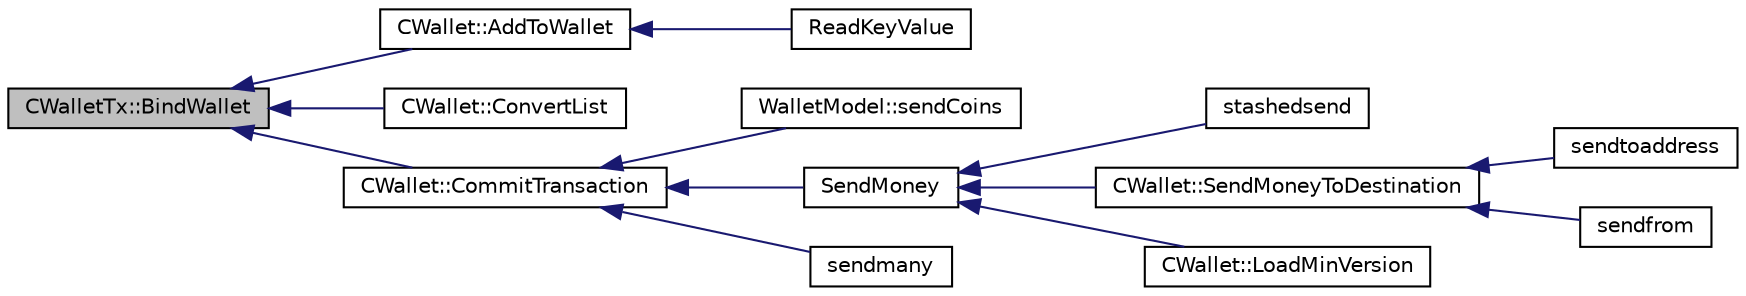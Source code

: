 digraph "CWalletTx::BindWallet"
{
  edge [fontname="Helvetica",fontsize="10",labelfontname="Helvetica",labelfontsize="10"];
  node [fontname="Helvetica",fontsize="10",shape=record];
  rankdir="LR";
  Node35 [label="CWalletTx::BindWallet",height=0.2,width=0.4,color="black", fillcolor="grey75", style="filled", fontcolor="black"];
  Node35 -> Node36 [dir="back",color="midnightblue",fontsize="10",style="solid",fontname="Helvetica"];
  Node36 [label="CWallet::AddToWallet",height=0.2,width=0.4,color="black", fillcolor="white", style="filled",URL="$class_c_wallet.html#adf34c789fd6eab1eeed22ef16837f558"];
  Node36 -> Node37 [dir="back",color="midnightblue",fontsize="10",style="solid",fontname="Helvetica"];
  Node37 [label="ReadKeyValue",height=0.2,width=0.4,color="black", fillcolor="white", style="filled",URL="$walletdb_8cpp.html#ad1f171cf096f5479805a06fc20480343"];
  Node35 -> Node38 [dir="back",color="midnightblue",fontsize="10",style="solid",fontname="Helvetica"];
  Node38 [label="CWallet::ConvertList",height=0.2,width=0.4,color="black", fillcolor="white", style="filled",URL="$class_c_wallet.html#adbc8cbc5a39e04446f4277487405c06b"];
  Node35 -> Node39 [dir="back",color="midnightblue",fontsize="10",style="solid",fontname="Helvetica"];
  Node39 [label="CWallet::CommitTransaction",height=0.2,width=0.4,color="black", fillcolor="white", style="filled",URL="$class_c_wallet.html#aa13fbeaebd271f910a54cc5b82d73fde"];
  Node39 -> Node40 [dir="back",color="midnightblue",fontsize="10",style="solid",fontname="Helvetica"];
  Node40 [label="WalletModel::sendCoins",height=0.2,width=0.4,color="black", fillcolor="white", style="filled",URL="$class_wallet_model.html#a053fb3ff2b8b0347f83e6bb591126746"];
  Node39 -> Node41 [dir="back",color="midnightblue",fontsize="10",style="solid",fontname="Helvetica"];
  Node41 [label="SendMoney",height=0.2,width=0.4,color="black", fillcolor="white", style="filled",URL="$rpcstashedsend_8cpp.html#a49669702f73a24c1d1dc5a08d7c0785f"];
  Node41 -> Node42 [dir="back",color="midnightblue",fontsize="10",style="solid",fontname="Helvetica"];
  Node42 [label="stashedsend",height=0.2,width=0.4,color="black", fillcolor="white", style="filled",URL="$rpcstashedsend_8cpp.html#a5a7cb1ad55aeaa8bcbb5172e9153a75a"];
  Node41 -> Node43 [dir="back",color="midnightblue",fontsize="10",style="solid",fontname="Helvetica"];
  Node43 [label="CWallet::SendMoneyToDestination",height=0.2,width=0.4,color="black", fillcolor="white", style="filled",URL="$class_c_wallet.html#aad5d55fc472f6b9ccbec5af0a7246d60"];
  Node43 -> Node44 [dir="back",color="midnightblue",fontsize="10",style="solid",fontname="Helvetica"];
  Node44 [label="sendtoaddress",height=0.2,width=0.4,color="black", fillcolor="white", style="filled",URL="$rpcwallet_8cpp.html#a134064858f9cfa4775a6ae34cac2b133"];
  Node43 -> Node45 [dir="back",color="midnightblue",fontsize="10",style="solid",fontname="Helvetica"];
  Node45 [label="sendfrom",height=0.2,width=0.4,color="black", fillcolor="white", style="filled",URL="$rpcwallet_8cpp.html#a845eaefd9ec7752b1145c183205524d0"];
  Node41 -> Node46 [dir="back",color="midnightblue",fontsize="10",style="solid",fontname="Helvetica"];
  Node46 [label="CWallet::LoadMinVersion",height=0.2,width=0.4,color="black", fillcolor="white", style="filled",URL="$class_c_wallet.html#a88317da8dab80135b8db73e945e15b60"];
  Node39 -> Node47 [dir="back",color="midnightblue",fontsize="10",style="solid",fontname="Helvetica"];
  Node47 [label="sendmany",height=0.2,width=0.4,color="black", fillcolor="white", style="filled",URL="$rpcwallet_8cpp.html#adeb5f23f20fb4e589dab23cadf75c92d"];
}
